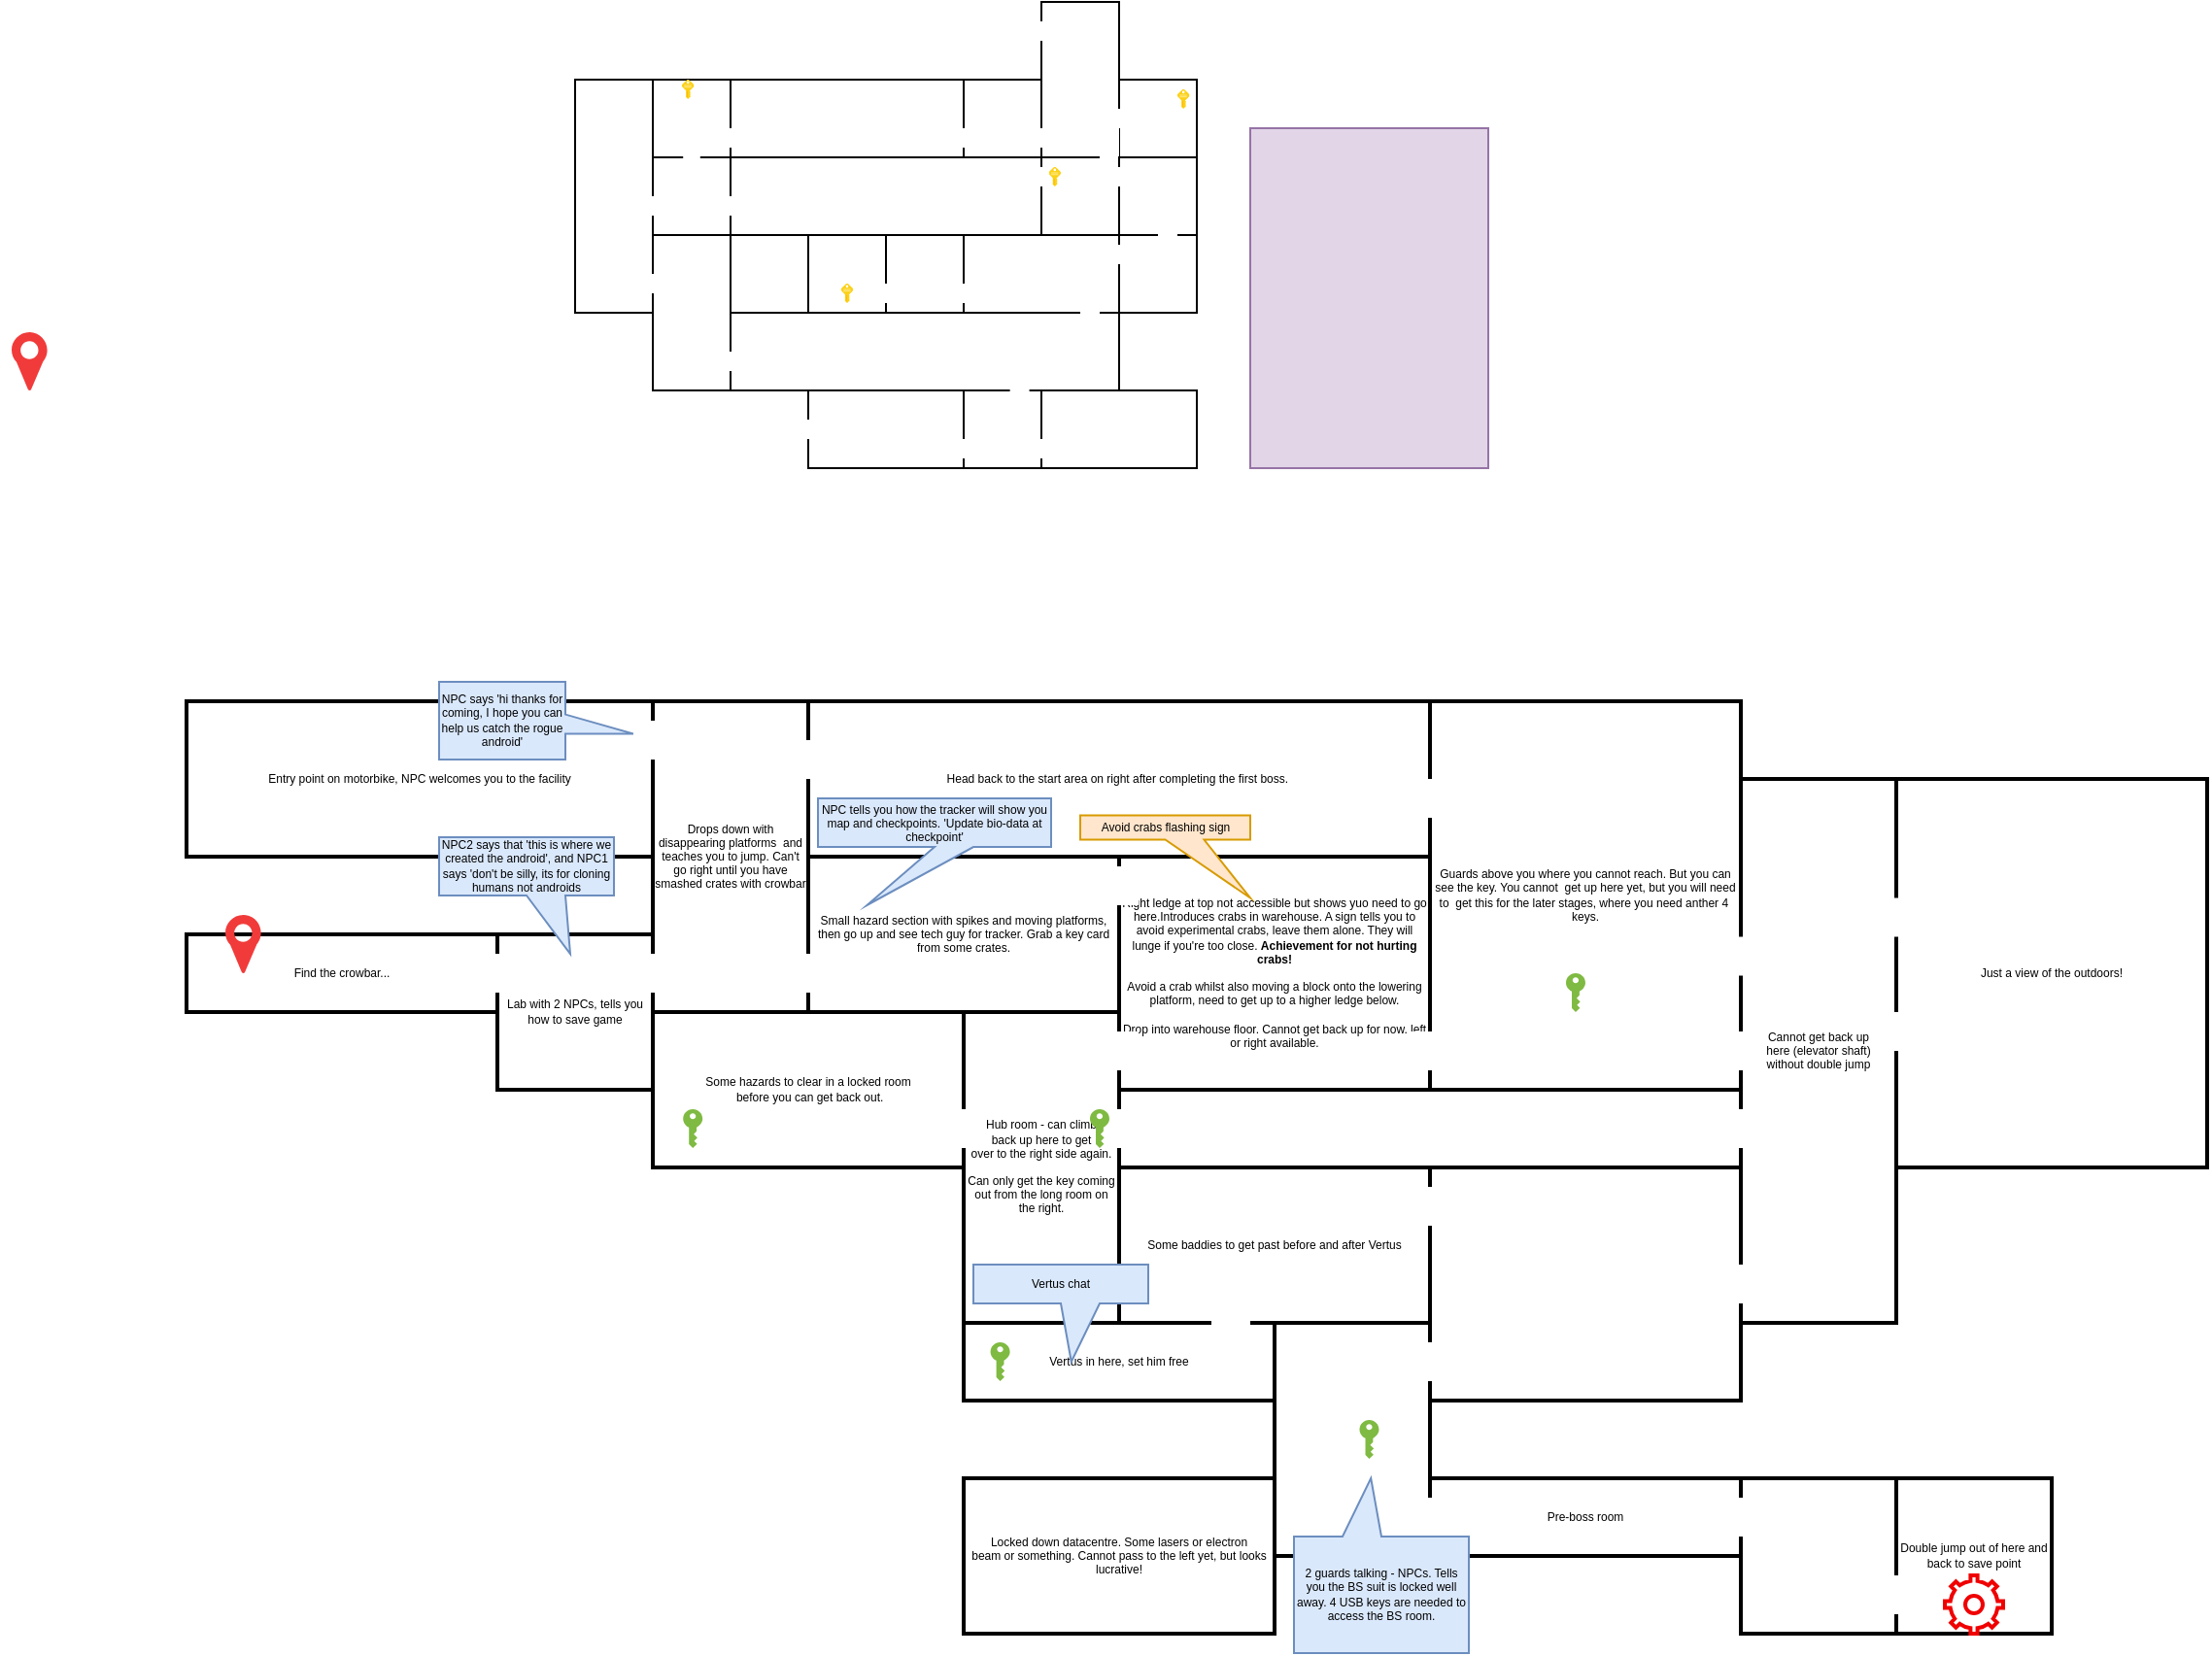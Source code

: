 <mxfile version="21.6.5" type="device">
  <diagram name="Page-1" id="COZsLiTFWlAw7Cb328M1">
    <mxGraphModel dx="788" dy="1532" grid="1" gridSize="10" guides="1" tooltips="1" connect="1" arrows="1" fold="1" page="1" pageScale="1" pageWidth="850" pageHeight="1100" math="0" shadow="0">
      <root>
        <mxCell id="0" />
        <mxCell id="1" parent="0" />
        <mxCell id="f0apDLEI2_ZGEqgrLke3-166" value="Some baddies to get past before and after Vertus" style="rounded=0;whiteSpace=wrap;html=1;strokeWidth=2;fontSize=6;" vertex="1" parent="1">
          <mxGeometry x="600" y="360" width="160" height="80" as="geometry" />
        </mxCell>
        <mxCell id="f0apDLEI2_ZGEqgrLke3-156" value="Vertus in here, set him free" style="rounded=0;whiteSpace=wrap;html=1;strokeWidth=2;fontSize=6;" vertex="1" parent="1">
          <mxGeometry x="520" y="440" width="160" height="40" as="geometry" />
        </mxCell>
        <mxCell id="f0apDLEI2_ZGEqgrLke3-154" value="Hub room - can climb&lt;br&gt;back up here to get &lt;br&gt;over to the right side again.&lt;br&gt;&lt;br&gt;Can only get the key coming out from the long room on the right." style="rounded=0;whiteSpace=wrap;html=1;strokeWidth=2;fontSize=6;" vertex="1" parent="1">
          <mxGeometry x="520" y="280" width="80" height="160" as="geometry" />
        </mxCell>
        <mxCell id="f0apDLEI2_ZGEqgrLke3-115" value="" style="rounded=0;whiteSpace=wrap;html=1;" vertex="1" parent="1">
          <mxGeometry x="520" y="-120" width="80" height="40" as="geometry" />
        </mxCell>
        <mxCell id="f0apDLEI2_ZGEqgrLke3-99" value="" style="rounded=0;whiteSpace=wrap;html=1;" vertex="1" parent="1">
          <mxGeometry x="400" y="-80" width="200" height="40" as="geometry" />
        </mxCell>
        <mxCell id="f0apDLEI2_ZGEqgrLke3-94" value="" style="rounded=0;whiteSpace=wrap;html=1;" vertex="1" parent="1">
          <mxGeometry x="400" y="-160" width="160" height="40" as="geometry" />
        </mxCell>
        <mxCell id="f0apDLEI2_ZGEqgrLke3-58" value="Guards above you where you cannot reach. But you can see the key. You cannot&amp;nbsp; get up here yet, but you will need to&amp;nbsp; get this for the later stages, where you need anther 4&amp;nbsp; keys." style="rounded=0;whiteSpace=wrap;html=1;strokeWidth=2;fontSize=6;" vertex="1" parent="1">
          <mxGeometry x="760" y="120" width="160" height="200" as="geometry" />
        </mxCell>
        <mxCell id="f0apDLEI2_ZGEqgrLke3-2" value="&lt;font style=&quot;font-size: 6px;&quot;&gt;Drops down with disappearing platforms&amp;nbsp; and teaches you to jump. Can&#39;t go right until you have smashed crates with crowbar&lt;/font&gt;" style="rounded=0;whiteSpace=wrap;html=1;strokeWidth=2;fontSize=6;" vertex="1" parent="1">
          <mxGeometry x="360" y="120" width="80" height="160" as="geometry" />
        </mxCell>
        <mxCell id="f0apDLEI2_ZGEqgrLke3-3" value="&lt;font style=&quot;font-size: 6px;&quot;&gt;Entry point on motorbike, NPC welcomes you to the facility&lt;/font&gt;" style="rounded=0;whiteSpace=wrap;html=1;strokeWidth=2;fontSize=6;" vertex="1" parent="1">
          <mxGeometry x="120" y="120" width="240" height="80" as="geometry" />
        </mxCell>
        <mxCell id="f0apDLEI2_ZGEqgrLke3-7" value="&lt;font style=&quot;font-size: 6px;&quot;&gt;Lab with 2 NPCs, tells you how to save game&lt;/font&gt;" style="rounded=0;whiteSpace=wrap;html=1;strokeWidth=2;fontSize=6;" vertex="1" parent="1">
          <mxGeometry x="280" y="240" width="80" height="80" as="geometry" />
        </mxCell>
        <mxCell id="f0apDLEI2_ZGEqgrLke3-8" value="NPC2 says that &#39;this is where we created the android&#39;, and NPC1 says &#39;don&#39;t be silly, its for cloning humans not androids" style="shape=callout;whiteSpace=wrap;html=1;perimeter=calloutPerimeter;position2=0.75;fillColor=#dae8fc;strokeColor=#6c8ebf;fontSize=6;" vertex="1" parent="1">
          <mxGeometry x="250" y="190" width="90" height="60" as="geometry" />
        </mxCell>
        <mxCell id="f0apDLEI2_ZGEqgrLke3-9" value="NPC says &#39;hi thanks for coming, I hope you can help us catch the rogue android&#39;" style="shape=callout;whiteSpace=wrap;html=1;perimeter=calloutPerimeter;position2=0.33;fillColor=#dae8fc;strokeColor=#6c8ebf;fontSize=6;base=10;direction=north;size=35;position=0.33;" vertex="1" parent="1">
          <mxGeometry x="250" y="110" width="100" height="40" as="geometry" />
        </mxCell>
        <mxCell id="f0apDLEI2_ZGEqgrLke3-10" value="&lt;font style=&quot;font-size: 6px;&quot;&gt;Find the crowbar...&lt;/font&gt;" style="rounded=0;whiteSpace=wrap;html=1;strokeWidth=2;fontSize=6;" vertex="1" parent="1">
          <mxGeometry x="120" y="240" width="160" height="40" as="geometry" />
        </mxCell>
        <mxCell id="f0apDLEI2_ZGEqgrLke3-13" value="" style="sketch=0;html=1;aspect=fixed;strokeColor=none;shadow=0;fillColor=#f13b3b;verticalAlign=top;labelPosition=center;verticalLabelPosition=bottom;shape=mxgraph.gcp2.maps_api" vertex="1" parent="1">
          <mxGeometry x="140" y="230" width="18.3" height="30" as="geometry" />
        </mxCell>
        <mxCell id="f0apDLEI2_ZGEqgrLke3-17" value="" style="sketch=0;html=1;aspect=fixed;strokeColor=none;shadow=0;fillColor=#f13b3b;verticalAlign=top;labelPosition=center;verticalLabelPosition=bottom;shape=mxgraph.gcp2.maps_api" vertex="1" parent="1">
          <mxGeometry x="30" y="-70" width="18.3" height="30" as="geometry" />
        </mxCell>
        <mxCell id="f0apDLEI2_ZGEqgrLke3-18" value="" style="shape=image;html=1;verticalAlign=top;verticalLabelPosition=bottom;labelBackgroundColor=#ffffff;imageAspect=0;aspect=fixed;image=https://cdn1.iconfinder.com/data/icons/unicons-line-vol-5/24/save-128.png;imageBackground=none;" vertex="1" parent="1">
          <mxGeometry x="24.15" y="-30" width="30" height="30" as="geometry" />
        </mxCell>
        <mxCell id="f0apDLEI2_ZGEqgrLke3-26" value="" style="shape=image;html=1;verticalAlign=top;verticalLabelPosition=bottom;labelBackgroundColor=#ffffff;imageAspect=0;aspect=fixed;image=https://cdn1.iconfinder.com/data/icons/unicons-line-vol-5/24/save-128.png;imageBackground=none;" vertex="1" parent="1">
          <mxGeometry x="305" y="241.25" width="30" height="30" as="geometry" />
        </mxCell>
        <mxCell id="f0apDLEI2_ZGEqgrLke3-35" value="&lt;font style=&quot;font-size: 6px;&quot;&gt;Small hazard section with spikes and moving platforms, then go up and see tech guy for tracker. Grab a key card from some crates.&lt;/font&gt;" style="rounded=0;whiteSpace=wrap;html=1;strokeWidth=2;fontSize=6;" vertex="1" parent="1">
          <mxGeometry x="440" y="200" width="160" height="80" as="geometry" />
        </mxCell>
        <mxCell id="f0apDLEI2_ZGEqgrLke3-37" value="" style="rounded=0;whiteSpace=wrap;html=1;strokeColor=none;" vertex="1" parent="1">
          <mxGeometry x="520" y="120" width="20" height="20" as="geometry" />
        </mxCell>
        <mxCell id="f0apDLEI2_ZGEqgrLke3-38" value="" style="rounded=0;whiteSpace=wrap;html=1;strokeColor=none;" vertex="1" parent="1">
          <mxGeometry x="350" y="130" width="20" height="20" as="geometry" />
        </mxCell>
        <mxCell id="f0apDLEI2_ZGEqgrLke3-39" value="" style="rounded=0;whiteSpace=wrap;html=1;strokeColor=none;" vertex="1" parent="1">
          <mxGeometry x="430" y="250" width="20" height="20" as="geometry" />
        </mxCell>
        <mxCell id="f0apDLEI2_ZGEqgrLke3-41" value="" style="rounded=0;whiteSpace=wrap;html=1;strokeColor=none;" vertex="1" parent="1">
          <mxGeometry x="350" y="250" width="20" height="20" as="geometry" />
        </mxCell>
        <mxCell id="f0apDLEI2_ZGEqgrLke3-43" value="" style="rounded=0;whiteSpace=wrap;html=1;strokeColor=none;" vertex="1" parent="1">
          <mxGeometry x="270" y="250" width="20" height="20" as="geometry" />
        </mxCell>
        <mxCell id="f0apDLEI2_ZGEqgrLke3-45" value="Right ledge at top not accessible but shows yuo need to go here.Introduces crabs in warehouse. A sign tells you to avoid experimental crabs, leave them alone. They will lunge if you&#39;re too close. &lt;b&gt;Achievement for not hurting crabs!&lt;/b&gt;&lt;br&gt;&lt;br&gt;Avoid a crab whilst also moving a block onto the lowering platform, need to get up to a higher ledge below.&lt;br&gt;&lt;br&gt;Drop into warehouse floor. Cannot get back up for now. left or right available." style="rounded=0;whiteSpace=wrap;html=1;strokeWidth=2;fontSize=6;" vertex="1" parent="1">
          <mxGeometry x="600" y="200" width="160" height="120" as="geometry" />
        </mxCell>
        <mxCell id="f0apDLEI2_ZGEqgrLke3-47" value="" style="rounded=0;whiteSpace=wrap;html=1;strokeColor=none;" vertex="1" parent="1">
          <mxGeometry x="590" y="205" width="20" height="20" as="geometry" />
        </mxCell>
        <mxCell id="f0apDLEI2_ZGEqgrLke3-48" value="" style="rounded=0;whiteSpace=wrap;html=1;strokeColor=none;" vertex="1" parent="1">
          <mxGeometry x="750" y="290" width="20" height="20" as="geometry" />
        </mxCell>
        <mxCell id="f0apDLEI2_ZGEqgrLke3-50" value="Some hazards to clear in a locked room&lt;br&gt;&amp;nbsp;before you can get back out." style="rounded=0;whiteSpace=wrap;html=1;strokeWidth=2;fontSize=6;" vertex="1" parent="1">
          <mxGeometry x="360" y="280" width="160" height="80" as="geometry" />
        </mxCell>
        <mxCell id="f0apDLEI2_ZGEqgrLke3-49" value="" style="rounded=0;whiteSpace=wrap;html=1;strokeColor=none;" vertex="1" parent="1">
          <mxGeometry x="590" y="290" width="20" height="20" as="geometry" />
        </mxCell>
        <mxCell id="f0apDLEI2_ZGEqgrLke3-51" value="" style="shape=image;html=1;verticalAlign=top;verticalLabelPosition=bottom;labelBackgroundColor=#ffffff;imageAspect=0;aspect=fixed;image=https://cdn1.iconfinder.com/data/icons/unicons-line-vol-5/24/save-128.png;imageBackground=none;" vertex="1" parent="1">
          <mxGeometry x="560" y="130" width="30" height="30" as="geometry" />
        </mxCell>
        <mxCell id="f0apDLEI2_ZGEqgrLke3-52" value="" style="rounded=0;whiteSpace=wrap;html=1;strokeWidth=2;fontSize=6;" vertex="1" parent="1">
          <mxGeometry x="600" y="320" width="320" height="40" as="geometry" />
        </mxCell>
        <mxCell id="f0apDLEI2_ZGEqgrLke3-44" value="" style="shape=image;html=1;verticalAlign=top;verticalLabelPosition=bottom;labelBackgroundColor=#ffffff;imageAspect=0;aspect=fixed;image=https://cdn1.iconfinder.com/data/icons/unicons-line-vol-5/24/save-128.png;imageBackground=none;" vertex="1" parent="1">
          <mxGeometry x="563.8" y="205" width="30" height="30" as="geometry" />
        </mxCell>
        <mxCell id="f0apDLEI2_ZGEqgrLke3-61" value="Cannot get back up &lt;br&gt;here (elevator shaft) &lt;br&gt;without double jump" style="rounded=0;whiteSpace=wrap;html=1;strokeWidth=2;fontSize=6;" vertex="1" parent="1">
          <mxGeometry x="920" y="160" width="80" height="280" as="geometry" />
        </mxCell>
        <mxCell id="f0apDLEI2_ZGEqgrLke3-56" value="" style="rounded=0;whiteSpace=wrap;html=1;strokeColor=none;" vertex="1" parent="1">
          <mxGeometry x="910" y="290" width="20" height="20" as="geometry" />
        </mxCell>
        <mxCell id="f0apDLEI2_ZGEqgrLke3-65" value="" style="rounded=0;whiteSpace=wrap;html=1;" vertex="1" parent="1">
          <mxGeometry x="560" y="-240" width="40" height="80" as="geometry" />
        </mxCell>
        <mxCell id="f0apDLEI2_ZGEqgrLke3-66" value="" style="rounded=0;whiteSpace=wrap;html=1;" vertex="1" parent="1">
          <mxGeometry x="600" y="-200" width="40" height="40" as="geometry" />
        </mxCell>
        <mxCell id="f0apDLEI2_ZGEqgrLke3-68" value="" style="image;sketch=0;aspect=fixed;html=1;points=[];align=center;fontSize=12;image=img/lib/mscae/Key.svg;" vertex="1" parent="1">
          <mxGeometry x="630" y="-195" width="6.2" height="10" as="geometry" />
        </mxCell>
        <mxCell id="f0apDLEI2_ZGEqgrLke3-69" value="" style="rounded=0;whiteSpace=wrap;html=1;" vertex="1" parent="1">
          <mxGeometry x="520" y="-200" width="40" height="40" as="geometry" />
        </mxCell>
        <mxCell id="f0apDLEI2_ZGEqgrLke3-71" value="" style="rounded=0;whiteSpace=wrap;html=1;" vertex="1" parent="1">
          <mxGeometry x="560" y="-160" width="40" height="40" as="geometry" />
        </mxCell>
        <mxCell id="f0apDLEI2_ZGEqgrLke3-72" value="" style="rounded=0;whiteSpace=wrap;html=1;" vertex="1" parent="1">
          <mxGeometry x="400" y="-200" width="120" height="40" as="geometry" />
        </mxCell>
        <mxCell id="f0apDLEI2_ZGEqgrLke3-73" value="" style="rounded=0;whiteSpace=wrap;html=1;" vertex="1" parent="1">
          <mxGeometry x="360" y="-200" width="40" height="40" as="geometry" />
        </mxCell>
        <mxCell id="f0apDLEI2_ZGEqgrLke3-75" value="" style="image;sketch=0;aspect=fixed;html=1;points=[];align=center;fontSize=12;image=img/lib/mscae/Key.svg;" vertex="1" parent="1">
          <mxGeometry x="375" y="-200" width="6.2" height="10" as="geometry" />
        </mxCell>
        <mxCell id="f0apDLEI2_ZGEqgrLke3-76" value="" style="rounded=0;whiteSpace=wrap;html=1;" vertex="1" parent="1">
          <mxGeometry x="360" y="-160" width="40" height="40" as="geometry" />
        </mxCell>
        <mxCell id="f0apDLEI2_ZGEqgrLke3-79" value="" style="rounded=0;whiteSpace=wrap;html=1;strokeColor=none;" vertex="1" parent="1">
          <mxGeometry x="390" y="-175" width="20" height="10" as="geometry" />
        </mxCell>
        <mxCell id="f0apDLEI2_ZGEqgrLke3-80" value="" style="rounded=0;whiteSpace=wrap;html=1;strokeColor=none;" vertex="1" parent="1">
          <mxGeometry x="510" y="-175" width="20" height="10" as="geometry" />
        </mxCell>
        <mxCell id="f0apDLEI2_ZGEqgrLke3-81" value="" style="rounded=0;whiteSpace=wrap;html=1;strokeColor=none;" vertex="1" parent="1">
          <mxGeometry x="550" y="-175" width="20" height="10" as="geometry" />
        </mxCell>
        <mxCell id="f0apDLEI2_ZGEqgrLke3-70" value="" style="shape=image;html=1;verticalAlign=top;verticalLabelPosition=bottom;labelBackgroundColor=#ffffff;imageAspect=0;aspect=fixed;image=https://cdn1.iconfinder.com/data/icons/unicons-line-vol-5/24/save-128.png;imageBackground=none;" vertex="1" parent="1">
          <mxGeometry x="560" y="-180" width="20" height="20" as="geometry" />
        </mxCell>
        <mxCell id="f0apDLEI2_ZGEqgrLke3-82" value="" style="rounded=0;whiteSpace=wrap;html=1;strokeColor=none;" vertex="1" parent="1">
          <mxGeometry x="375.6" y="-165" width="8.8" height="20" as="geometry" />
        </mxCell>
        <mxCell id="f0apDLEI2_ZGEqgrLke3-74" value="" style="shape=image;html=1;verticalAlign=top;verticalLabelPosition=bottom;labelBackgroundColor=#ffffff;imageAspect=0;aspect=fixed;image=https://cdn1.iconfinder.com/data/icons/unicons-line-vol-5/24/save-128.png;imageBackground=none;" vertex="1" parent="1">
          <mxGeometry x="380" y="-180" width="20" height="20" as="geometry" />
        </mxCell>
        <mxCell id="f0apDLEI2_ZGEqgrLke3-83" value="" style="rounded=0;whiteSpace=wrap;html=1;strokeColor=none;" vertex="1" parent="1">
          <mxGeometry x="590" y="-185" width="20" height="10" as="geometry" />
        </mxCell>
        <mxCell id="f0apDLEI2_ZGEqgrLke3-84" value="" style="rounded=0;whiteSpace=wrap;html=1;strokeColor=none;" vertex="1" parent="1">
          <mxGeometry x="550" y="-230" width="20" height="10" as="geometry" />
        </mxCell>
        <mxCell id="f0apDLEI2_ZGEqgrLke3-85" value="" style="rounded=0;whiteSpace=wrap;html=1;strokeColor=none;" vertex="1" parent="1">
          <mxGeometry x="590" y="-175" width="10" height="25" as="geometry" />
        </mxCell>
        <mxCell id="f0apDLEI2_ZGEqgrLke3-87" value="" style="rounded=0;whiteSpace=wrap;html=1;" vertex="1" parent="1">
          <mxGeometry x="600" y="-160" width="40" height="40" as="geometry" />
        </mxCell>
        <mxCell id="f0apDLEI2_ZGEqgrLke3-86" value="" style="rounded=0;whiteSpace=wrap;html=1;strokeColor=none;" vertex="1" parent="1">
          <mxGeometry x="590" y="-155" width="20" height="10" as="geometry" />
        </mxCell>
        <mxCell id="f0apDLEI2_ZGEqgrLke3-89" value="" style="rounded=0;whiteSpace=wrap;html=1;" vertex="1" parent="1">
          <mxGeometry x="600" y="-120" width="40" height="40" as="geometry" />
        </mxCell>
        <mxCell id="f0apDLEI2_ZGEqgrLke3-88" value="" style="rounded=0;whiteSpace=wrap;html=1;strokeColor=none;" vertex="1" parent="1">
          <mxGeometry x="620" y="-130" width="10" height="25" as="geometry" />
        </mxCell>
        <mxCell id="f0apDLEI2_ZGEqgrLke3-90" value="" style="rounded=0;whiteSpace=wrap;html=1;strokeColor=none;" vertex="1" parent="1">
          <mxGeometry x="590" y="-115" width="20" height="10" as="geometry" />
        </mxCell>
        <mxCell id="f0apDLEI2_ZGEqgrLke3-91" value="" style="image;sketch=0;aspect=fixed;html=1;points=[];align=center;fontSize=12;image=img/lib/mscae/Key.svg;" vertex="1" parent="1">
          <mxGeometry x="563.8" y="-155" width="6.2" height="10" as="geometry" />
        </mxCell>
        <mxCell id="f0apDLEI2_ZGEqgrLke3-92" value="" style="rounded=0;whiteSpace=wrap;html=1;" vertex="1" parent="1">
          <mxGeometry x="320" y="-200" width="40" height="120" as="geometry" />
        </mxCell>
        <mxCell id="f0apDLEI2_ZGEqgrLke3-77" value="" style="rounded=0;whiteSpace=wrap;html=1;strokeColor=none;" vertex="1" parent="1">
          <mxGeometry x="350" y="-140" width="20" height="10" as="geometry" />
        </mxCell>
        <mxCell id="f0apDLEI2_ZGEqgrLke3-93" value="" style="rounded=0;whiteSpace=wrap;html=1;strokeColor=none;" vertex="1" parent="1">
          <mxGeometry x="390" y="-140" width="20" height="10" as="geometry" />
        </mxCell>
        <mxCell id="f0apDLEI2_ZGEqgrLke3-95" value="" style="rounded=0;whiteSpace=wrap;html=1;strokeColor=none;" vertex="1" parent="1">
          <mxGeometry x="543.8" y="-155" width="20" height="10" as="geometry" />
        </mxCell>
        <mxCell id="f0apDLEI2_ZGEqgrLke3-96" value="" style="rounded=0;whiteSpace=wrap;html=1;" vertex="1" parent="1">
          <mxGeometry x="360" y="-120" width="40" height="80" as="geometry" />
        </mxCell>
        <mxCell id="f0apDLEI2_ZGEqgrLke3-97" value="" style="rounded=0;whiteSpace=wrap;html=1;strokeColor=none;" vertex="1" parent="1">
          <mxGeometry x="350" y="-100" width="20" height="10" as="geometry" />
        </mxCell>
        <mxCell id="f0apDLEI2_ZGEqgrLke3-98" value="" style="rounded=0;whiteSpace=wrap;html=1;strokeColor=none;" vertex="1" parent="1">
          <mxGeometry x="390" y="-60" width="20" height="10" as="geometry" />
        </mxCell>
        <mxCell id="f0apDLEI2_ZGEqgrLke3-100" value="" style="shape=image;html=1;verticalAlign=top;verticalLabelPosition=bottom;labelBackgroundColor=#ffffff;imageAspect=0;aspect=fixed;image=https://cdn1.iconfinder.com/data/icons/unicons-line-vol-5/24/save-128.png;imageBackground=none;" vertex="1" parent="1">
          <mxGeometry x="400" y="-80" width="20" height="20" as="geometry" />
        </mxCell>
        <mxCell id="f0apDLEI2_ZGEqgrLke3-101" value="" style="rounded=0;whiteSpace=wrap;html=1;strokeColor=none;" vertex="1" parent="1">
          <mxGeometry x="580" y="-92.5" width="10" height="25" as="geometry" />
        </mxCell>
        <mxCell id="f0apDLEI2_ZGEqgrLke3-102" value="" style="shape=image;html=1;verticalAlign=top;verticalLabelPosition=bottom;labelBackgroundColor=#ffffff;imageAspect=0;aspect=fixed;image=https://cdn1.iconfinder.com/data/icons/unicons-line-vol-5/24/save-128.png;imageBackground=none;" vertex="1" parent="1">
          <mxGeometry x="565" y="-105" width="20" height="20" as="geometry" />
        </mxCell>
        <mxCell id="f0apDLEI2_ZGEqgrLke3-103" value="" style="rounded=0;whiteSpace=wrap;html=1;" vertex="1" parent="1">
          <mxGeometry x="520" y="-40" width="40" height="40" as="geometry" />
        </mxCell>
        <mxCell id="f0apDLEI2_ZGEqgrLke3-104" value="" style="rounded=0;whiteSpace=wrap;html=1;strokeColor=none;" vertex="1" parent="1">
          <mxGeometry x="543.8" y="-50" width="10" height="25" as="geometry" />
        </mxCell>
        <mxCell id="f0apDLEI2_ZGEqgrLke3-105" value="" style="rounded=0;whiteSpace=wrap;html=1;" vertex="1" parent="1">
          <mxGeometry x="560" y="-40" width="80" height="40" as="geometry" />
        </mxCell>
        <mxCell id="f0apDLEI2_ZGEqgrLke3-106" value="" style="rounded=0;whiteSpace=wrap;html=1;strokeColor=none;" vertex="1" parent="1">
          <mxGeometry x="550" y="-15" width="20" height="10" as="geometry" />
        </mxCell>
        <mxCell id="f0apDLEI2_ZGEqgrLke3-107" value="" style="shape=image;html=1;verticalAlign=top;verticalLabelPosition=bottom;labelBackgroundColor=#ffffff;imageAspect=0;aspect=fixed;image=https://cdn4.iconfinder.com/data/icons/essentials-72/24/008_-_Lock-128.png" vertex="1" parent="1">
          <mxGeometry x="620" y="-40" width="40" height="40" as="geometry" />
        </mxCell>
        <mxCell id="f0apDLEI2_ZGEqgrLke3-108" value="" style="rounded=0;whiteSpace=wrap;html=1;" vertex="1" parent="1">
          <mxGeometry x="440" y="-40" width="80" height="40" as="geometry" />
        </mxCell>
        <mxCell id="f0apDLEI2_ZGEqgrLke3-109" value="" style="shape=image;html=1;verticalAlign=top;verticalLabelPosition=bottom;labelBackgroundColor=#ffffff;imageAspect=0;aspect=fixed;image=https://cdn1.iconfinder.com/data/icons/unicons-line-vol-5/24/save-128.png;imageBackground=none;" vertex="1" parent="1">
          <mxGeometry x="450" y="-25" width="20" height="20" as="geometry" />
        </mxCell>
        <mxCell id="f0apDLEI2_ZGEqgrLke3-110" value="" style="rounded=0;whiteSpace=wrap;html=1;strokeColor=none;" vertex="1" parent="1">
          <mxGeometry x="430" y="-25" width="20" height="10" as="geometry" />
        </mxCell>
        <mxCell id="f0apDLEI2_ZGEqgrLke3-111" value="" style="rounded=0;whiteSpace=wrap;html=1;strokeColor=none;" vertex="1" parent="1">
          <mxGeometry x="510" y="-15" width="20" height="10" as="geometry" />
        </mxCell>
        <mxCell id="f0apDLEI2_ZGEqgrLke3-114" value="" style="rounded=0;whiteSpace=wrap;html=1;" vertex="1" parent="1">
          <mxGeometry x="440" y="-120" width="40" height="40" as="geometry" />
        </mxCell>
        <mxCell id="f0apDLEI2_ZGEqgrLke3-116" value="" style="rounded=0;whiteSpace=wrap;html=1;strokeColor=none;" vertex="1" parent="1">
          <mxGeometry x="510" y="-95" width="20" height="10" as="geometry" />
        </mxCell>
        <mxCell id="f0apDLEI2_ZGEqgrLke3-117" value="" style="rounded=0;whiteSpace=wrap;html=1;strokeColor=none;" vertex="1" parent="1">
          <mxGeometry x="470" y="-95" width="20" height="10" as="geometry" />
        </mxCell>
        <mxCell id="f0apDLEI2_ZGEqgrLke3-118" value="" style="image;sketch=0;aspect=fixed;html=1;points=[];align=center;fontSize=12;image=img/lib/mscae/Key.svg;" vertex="1" parent="1">
          <mxGeometry x="456.9" y="-95" width="6.2" height="10" as="geometry" />
        </mxCell>
        <mxCell id="f0apDLEI2_ZGEqgrLke3-125" value="" style="sketch=0;pointerEvents=1;shadow=0;dashed=0;html=1;strokeColor=none;labelPosition=center;verticalLabelPosition=bottom;verticalAlign=top;outlineConnect=0;align=center;shape=mxgraph.office.security.key_permissions;fillColor=#7FBA42;" vertex="1" parent="1">
          <mxGeometry x="830" y="260" width="10" height="20" as="geometry" />
        </mxCell>
        <mxCell id="f0apDLEI2_ZGEqgrLke3-126" value="" style="shape=image;html=1;verticalAlign=top;verticalLabelPosition=bottom;labelBackgroundColor=#ffffff;imageAspect=0;aspect=fixed;image=https://cdn1.iconfinder.com/data/icons/unicons-line-vol-5/24/save-128.png;imageBackground=none;" vertex="1" parent="1">
          <mxGeometry x="810" y="290" width="30" height="30" as="geometry" />
        </mxCell>
        <mxCell id="f0apDLEI2_ZGEqgrLke3-130" value="" style="rounded=0;whiteSpace=wrap;html=1;strokeColor=none;" vertex="1" parent="1">
          <mxGeometry x="350" y="370" width="20" height="20" as="geometry" />
        </mxCell>
        <mxCell id="f0apDLEI2_ZGEqgrLke3-132" value="" style="rounded=0;whiteSpace=wrap;html=1;fillColor=#e1d5e7;strokeColor=#9673a6;" vertex="1" parent="1">
          <mxGeometry x="667.5" y="-175" width="122.5" height="175" as="geometry" />
        </mxCell>
        <mxCell id="f0apDLEI2_ZGEqgrLke3-137" value="" style="rounded=0;whiteSpace=wrap;html=1;strokeWidth=2;fontSize=6;" vertex="1" parent="1">
          <mxGeometry x="760" y="360" width="160" height="120" as="geometry" />
        </mxCell>
        <mxCell id="f0apDLEI2_ZGEqgrLke3-127" value="" style="rounded=0;whiteSpace=wrap;html=1;strokeWidth=2;fontSize=6;" vertex="1" parent="1">
          <mxGeometry x="680" y="440" width="80" height="120" as="geometry" />
        </mxCell>
        <mxCell id="f0apDLEI2_ZGEqgrLke3-131" value="" style="rounded=0;whiteSpace=wrap;html=1;strokeColor=none;" vertex="1" parent="1">
          <mxGeometry x="647.5" y="430" width="20" height="20" as="geometry" />
        </mxCell>
        <mxCell id="f0apDLEI2_ZGEqgrLke3-134" value="" style="sketch=0;pointerEvents=1;shadow=0;dashed=0;html=1;strokeColor=none;labelPosition=center;verticalLabelPosition=bottom;verticalAlign=top;outlineConnect=0;align=center;shape=mxgraph.office.security.key_permissions;fillColor=#7FBA42;" vertex="1" parent="1">
          <mxGeometry x="723.75" y="490" width="10" height="20" as="geometry" />
        </mxCell>
        <mxCell id="f0apDLEI2_ZGEqgrLke3-138" value="" style="rounded=0;whiteSpace=wrap;html=1;strokeColor=none;" vertex="1" parent="1">
          <mxGeometry x="750" y="370" width="20" height="20" as="geometry" />
        </mxCell>
        <mxCell id="f0apDLEI2_ZGEqgrLke3-145" value="" style="rounded=0;whiteSpace=wrap;html=1;strokeColor=none;" vertex="1" parent="1">
          <mxGeometry x="910" y="410" width="20" height="20" as="geometry" />
        </mxCell>
        <mxCell id="f0apDLEI2_ZGEqgrLke3-146" value="" style="rounded=0;whiteSpace=wrap;html=1;strokeColor=none;" vertex="1" parent="1">
          <mxGeometry x="930" y="310" width="20" height="20" as="geometry" />
        </mxCell>
        <mxCell id="f0apDLEI2_ZGEqgrLke3-147" value="Just a view of the outdoors!" style="rounded=0;whiteSpace=wrap;html=1;strokeWidth=2;fontSize=6;" vertex="1" parent="1">
          <mxGeometry x="1000" y="160" width="160" height="200" as="geometry" />
        </mxCell>
        <mxCell id="f0apDLEI2_ZGEqgrLke3-148" value="" style="rounded=0;whiteSpace=wrap;html=1;strokeColor=none;" vertex="1" parent="1">
          <mxGeometry x="990" y="280" width="20" height="20" as="geometry" />
        </mxCell>
        <mxCell id="f0apDLEI2_ZGEqgrLke3-149" value="" style="rounded=0;whiteSpace=wrap;html=1;strokeColor=none;" vertex="1" parent="1">
          <mxGeometry x="990" y="221.25" width="20" height="20" as="geometry" />
        </mxCell>
        <mxCell id="f0apDLEI2_ZGEqgrLke3-150" value="" style="rounded=0;whiteSpace=wrap;html=1;strokeColor=none;" vertex="1" parent="1">
          <mxGeometry x="910" y="330" width="20" height="20" as="geometry" />
        </mxCell>
        <mxCell id="f0apDLEI2_ZGEqgrLke3-151" value="" style="rounded=0;whiteSpace=wrap;html=1;strokeColor=none;" vertex="1" parent="1">
          <mxGeometry x="910" y="241.25" width="20" height="20" as="geometry" />
        </mxCell>
        <mxCell id="f0apDLEI2_ZGEqgrLke3-153" value="" style="sketch=0;pointerEvents=1;shadow=0;dashed=0;html=1;strokeColor=none;labelPosition=center;verticalLabelPosition=bottom;verticalAlign=top;outlineConnect=0;align=center;shape=mxgraph.office.security.key_permissions;fillColor=#7FBA42;" vertex="1" parent="1">
          <mxGeometry x="375.6" y="330" width="10" height="20" as="geometry" />
        </mxCell>
        <mxCell id="f0apDLEI2_ZGEqgrLke3-155" value="" style="rounded=0;whiteSpace=wrap;html=1;strokeColor=none;" vertex="1" parent="1">
          <mxGeometry x="510" y="330" width="20" height="20" as="geometry" />
        </mxCell>
        <mxCell id="f0apDLEI2_ZGEqgrLke3-157" value="" style="rounded=0;whiteSpace=wrap;html=1;strokeColor=none;" vertex="1" parent="1">
          <mxGeometry x="590" y="330" width="20" height="20" as="geometry" />
        </mxCell>
        <mxCell id="f0apDLEI2_ZGEqgrLke3-136" value="" style="sketch=0;pointerEvents=1;shadow=0;dashed=0;html=1;strokeColor=none;labelPosition=center;verticalLabelPosition=bottom;verticalAlign=top;outlineConnect=0;align=center;shape=mxgraph.office.security.key_permissions;fillColor=#7FBA42;" vertex="1" parent="1">
          <mxGeometry x="585" y="330" width="10" height="20" as="geometry" />
        </mxCell>
        <mxCell id="f0apDLEI2_ZGEqgrLke3-161" value="" style="shape=image;html=1;verticalAlign=top;verticalLabelPosition=bottom;labelBackgroundColor=#ffffff;imageAspect=0;aspect=fixed;image=https://cdn1.iconfinder.com/data/icons/unicons-line-vol-5/24/save-128.png;imageBackground=none;" vertex="1" parent="1">
          <mxGeometry x="870" y="410" width="30" height="30" as="geometry" />
        </mxCell>
        <mxCell id="f0apDLEI2_ZGEqgrLke3-162" value="" style="rounded=0;whiteSpace=wrap;html=1;strokeColor=none;" vertex="1" parent="1">
          <mxGeometry x="750" y="450" width="20" height="20" as="geometry" />
        </mxCell>
        <mxCell id="f0apDLEI2_ZGEqgrLke3-163" value="" style="sketch=0;pointerEvents=1;shadow=0;dashed=0;html=1;strokeColor=none;labelPosition=center;verticalLabelPosition=bottom;verticalAlign=top;outlineConnect=0;align=center;shape=mxgraph.office.security.key_permissions;fillColor=#7FBA42;" vertex="1" parent="1">
          <mxGeometry x="533.8" y="450" width="10" height="20" as="geometry" />
        </mxCell>
        <mxCell id="f0apDLEI2_ZGEqgrLke3-167" value="Vertus chat" style="shape=callout;whiteSpace=wrap;html=1;perimeter=calloutPerimeter;position2=0.56;fillColor=#dae8fc;strokeColor=#6c8ebf;fontSize=6;direction=east;" vertex="1" parent="1">
          <mxGeometry x="525" y="410" width="90" height="50" as="geometry" />
        </mxCell>
        <mxCell id="f0apDLEI2_ZGEqgrLke3-169" value="&lt;font style=&quot;font-size: 6px;&quot;&gt;Head back to the start area on right after completing the first boss.&amp;nbsp;&lt;/font&gt;" style="rounded=0;whiteSpace=wrap;html=1;strokeWidth=2;fontSize=6;" vertex="1" parent="1">
          <mxGeometry x="440" y="120" width="320" height="80" as="geometry" />
        </mxCell>
        <mxCell id="f0apDLEI2_ZGEqgrLke3-170" value="Pre-boss room" style="rounded=0;whiteSpace=wrap;html=1;strokeWidth=2;fontSize=6;" vertex="1" parent="1">
          <mxGeometry x="760" y="520" width="160" height="40" as="geometry" />
        </mxCell>
        <mxCell id="f0apDLEI2_ZGEqgrLke3-172" value="" style="rounded=0;whiteSpace=wrap;html=1;strokeWidth=2;fontSize=6;" vertex="1" parent="1">
          <mxGeometry x="920" y="520" width="80" height="80" as="geometry" />
        </mxCell>
        <mxCell id="f0apDLEI2_ZGEqgrLke3-173" value="Double jump out of here and back to save point" style="rounded=0;whiteSpace=wrap;html=1;strokeWidth=2;fontSize=6;" vertex="1" parent="1">
          <mxGeometry x="1000" y="520" width="80" height="80" as="geometry" />
        </mxCell>
        <mxCell id="f0apDLEI2_ZGEqgrLke3-174" value="" style="shape=image;html=1;verticalAlign=top;verticalLabelPosition=bottom;labelBackgroundColor=#ffffff;imageAspect=0;aspect=fixed;image=https://cdn1.iconfinder.com/data/icons/unicons-line-vol-5/24/save-128.png;imageBackground=none;" vertex="1" parent="1">
          <mxGeometry x="880" y="525" width="30" height="30" as="geometry" />
        </mxCell>
        <mxCell id="f0apDLEI2_ZGEqgrLke3-176" value="" style="rounded=0;whiteSpace=wrap;html=1;strokeColor=none;" vertex="1" parent="1">
          <mxGeometry x="750" y="530" width="20" height="20" as="geometry" />
        </mxCell>
        <mxCell id="f0apDLEI2_ZGEqgrLke3-177" value="" style="rounded=0;whiteSpace=wrap;html=1;strokeColor=none;" vertex="1" parent="1">
          <mxGeometry x="910" y="530" width="20" height="20" as="geometry" />
        </mxCell>
        <mxCell id="f0apDLEI2_ZGEqgrLke3-178" value="" style="rounded=0;whiteSpace=wrap;html=1;strokeColor=none;" vertex="1" parent="1">
          <mxGeometry x="990" y="570" width="20" height="20" as="geometry" />
        </mxCell>
        <mxCell id="f0apDLEI2_ZGEqgrLke3-128" value="2 guards talking - NPCs. Tells you the BS suit is locked well away. 4 USB keys are needed to access the BS room." style="shape=callout;whiteSpace=wrap;html=1;perimeter=calloutPerimeter;position2=0.56;fillColor=#dae8fc;strokeColor=#6c8ebf;fontSize=6;direction=west;" vertex="1" parent="1">
          <mxGeometry x="690" y="520" width="90" height="90" as="geometry" />
        </mxCell>
        <mxCell id="f0apDLEI2_ZGEqgrLke3-183" value="" style="html=1;verticalLabelPosition=bottom;align=center;labelBackgroundColor=#ffffff;verticalAlign=top;strokeWidth=2;strokeColor=#f00000;shadow=0;dashed=0;shape=mxgraph.ios7.icons.settings;" vertex="1" parent="1">
          <mxGeometry x="1025" y="570" width="30" height="30" as="geometry" />
        </mxCell>
        <mxCell id="f0apDLEI2_ZGEqgrLke3-59" value="Avoid crabs flashing sign" style="shape=callout;whiteSpace=wrap;html=1;perimeter=calloutPerimeter;position2=1;fillColor=#ffe6cc;strokeColor=#d79b00;fontSize=6;direction=east;align=center;" vertex="1" parent="1">
          <mxGeometry x="580" y="178.75" width="87.5" height="42.5" as="geometry" />
        </mxCell>
        <mxCell id="f0apDLEI2_ZGEqgrLke3-184" value="" style="rounded=0;whiteSpace=wrap;html=1;strokeColor=none;" vertex="1" parent="1">
          <mxGeometry x="750" y="160" width="20" height="20" as="geometry" />
        </mxCell>
        <mxCell id="f0apDLEI2_ZGEqgrLke3-185" value="" style="rounded=0;whiteSpace=wrap;html=1;strokeColor=none;" vertex="1" parent="1">
          <mxGeometry x="430" y="140" width="20" height="20" as="geometry" />
        </mxCell>
        <mxCell id="f0apDLEI2_ZGEqgrLke3-36" value="NPC tells you how the tracker will show you map and checkpoints. &#39;Update bio-data at checkpoint&#39;" style="shape=callout;whiteSpace=wrap;html=1;perimeter=calloutPerimeter;position2=0.21;fillColor=#dae8fc;strokeColor=#6c8ebf;fontSize=6;" vertex="1" parent="1">
          <mxGeometry x="445" y="170" width="120" height="55" as="geometry" />
        </mxCell>
        <mxCell id="f0apDLEI2_ZGEqgrLke3-186" value="Locked down datacentre. Some lasers or electron&lt;br&gt;beam or something. Cannot pass to the left yet, but looks lucrative!" style="rounded=0;whiteSpace=wrap;html=1;strokeWidth=2;fontSize=6;" vertex="1" parent="1">
          <mxGeometry x="520" y="520" width="160" height="80" as="geometry" />
        </mxCell>
        <mxCell id="f0apDLEI2_ZGEqgrLke3-187" value="" style="shape=image;html=1;verticalAlign=top;verticalLabelPosition=bottom;labelBackgroundColor=#ffffff;imageAspect=0;aspect=fixed;image=https://cdn1.iconfinder.com/data/icons/unicons-line-vol-5/24/save-128.png;imageBackground=none;" vertex="1" parent="1">
          <mxGeometry x="585" y="125" width="30" height="30" as="geometry" />
        </mxCell>
        <mxCell id="f0apDLEI2_ZGEqgrLke3-188" value="" style="shape=image;html=1;verticalAlign=top;verticalLabelPosition=bottom;labelBackgroundColor=#ffffff;imageAspect=0;aspect=fixed;image=https://cdn4.iconfinder.com/data/icons/essentials-72/24/008_-_Lock-128.png" vertex="1" parent="1">
          <mxGeometry x="500" y="540" width="40" height="40" as="geometry" />
        </mxCell>
      </root>
    </mxGraphModel>
  </diagram>
</mxfile>
